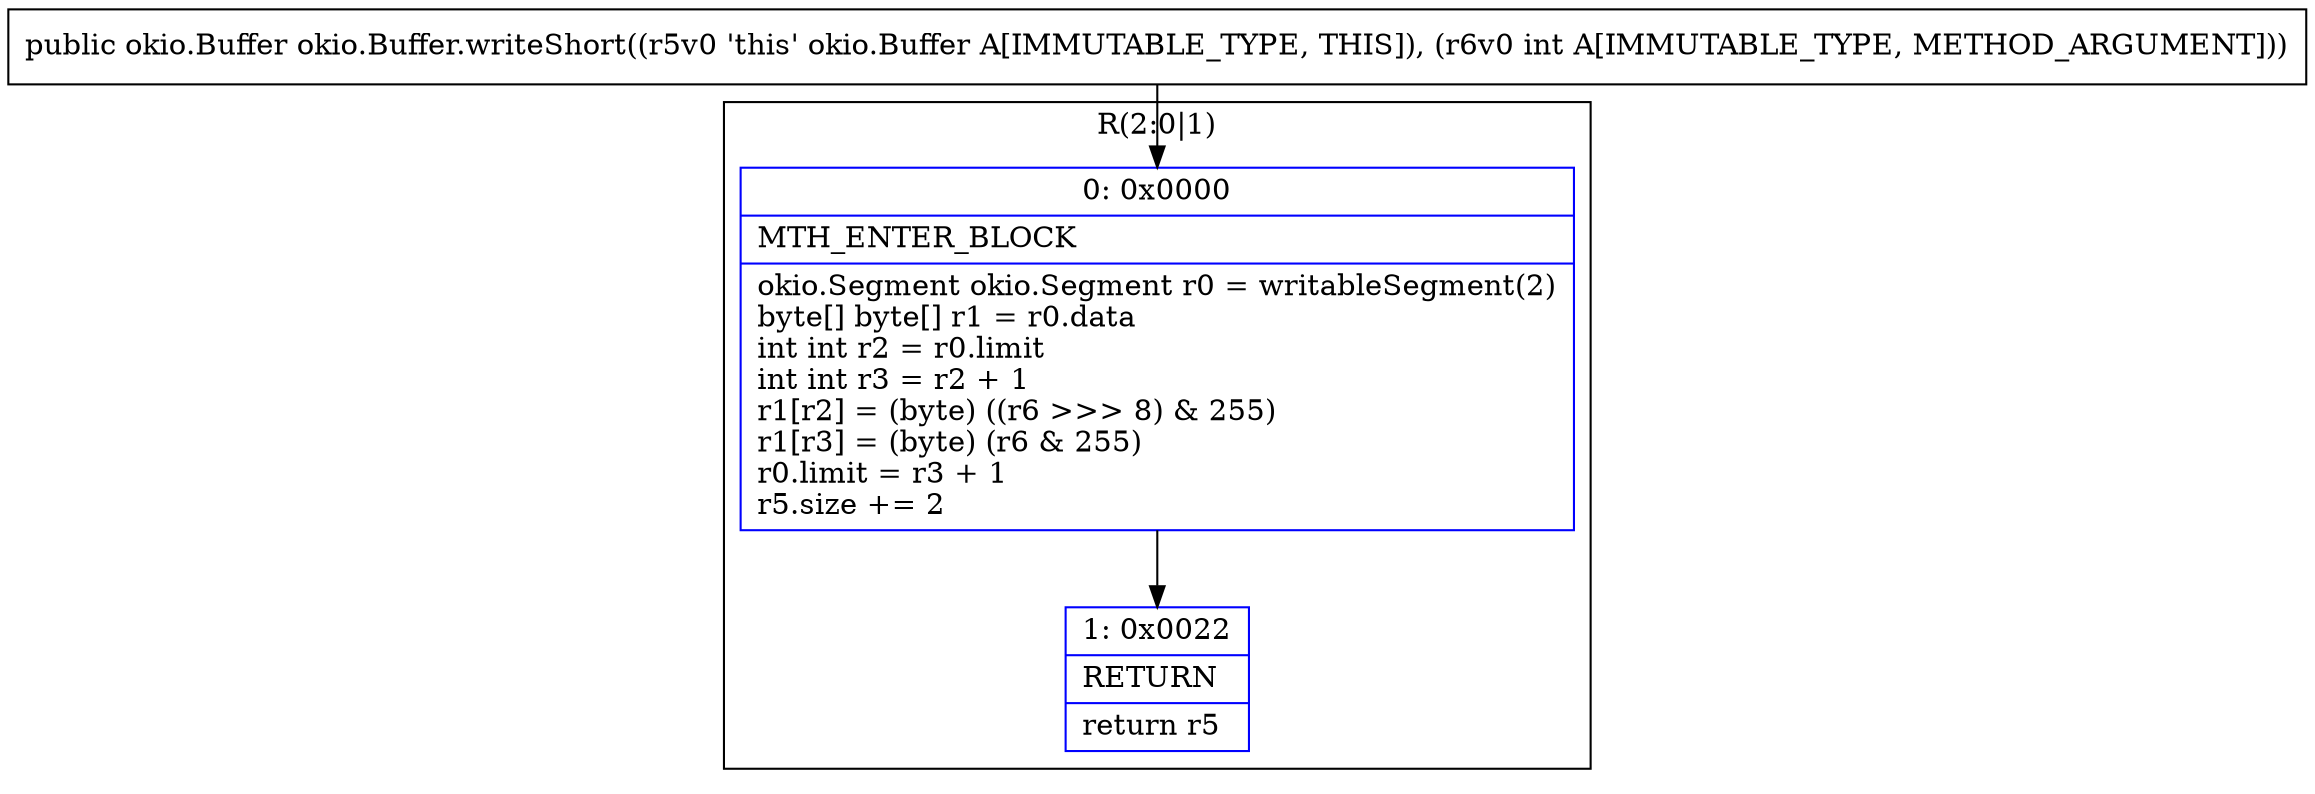 digraph "CFG forokio.Buffer.writeShort(I)Lokio\/Buffer;" {
subgraph cluster_Region_998184036 {
label = "R(2:0|1)";
node [shape=record,color=blue];
Node_0 [shape=record,label="{0\:\ 0x0000|MTH_ENTER_BLOCK\l|okio.Segment okio.Segment r0 = writableSegment(2)\lbyte[] byte[] r1 = r0.data\lint int r2 = r0.limit\lint int r3 = r2 + 1\lr1[r2] = (byte) ((r6 \>\>\> 8) & 255)\lr1[r3] = (byte) (r6 & 255)\lr0.limit = r3 + 1\lr5.size += 2\l}"];
Node_1 [shape=record,label="{1\:\ 0x0022|RETURN\l|return r5\l}"];
}
MethodNode[shape=record,label="{public okio.Buffer okio.Buffer.writeShort((r5v0 'this' okio.Buffer A[IMMUTABLE_TYPE, THIS]), (r6v0 int A[IMMUTABLE_TYPE, METHOD_ARGUMENT])) }"];
MethodNode -> Node_0;
Node_0 -> Node_1;
}

